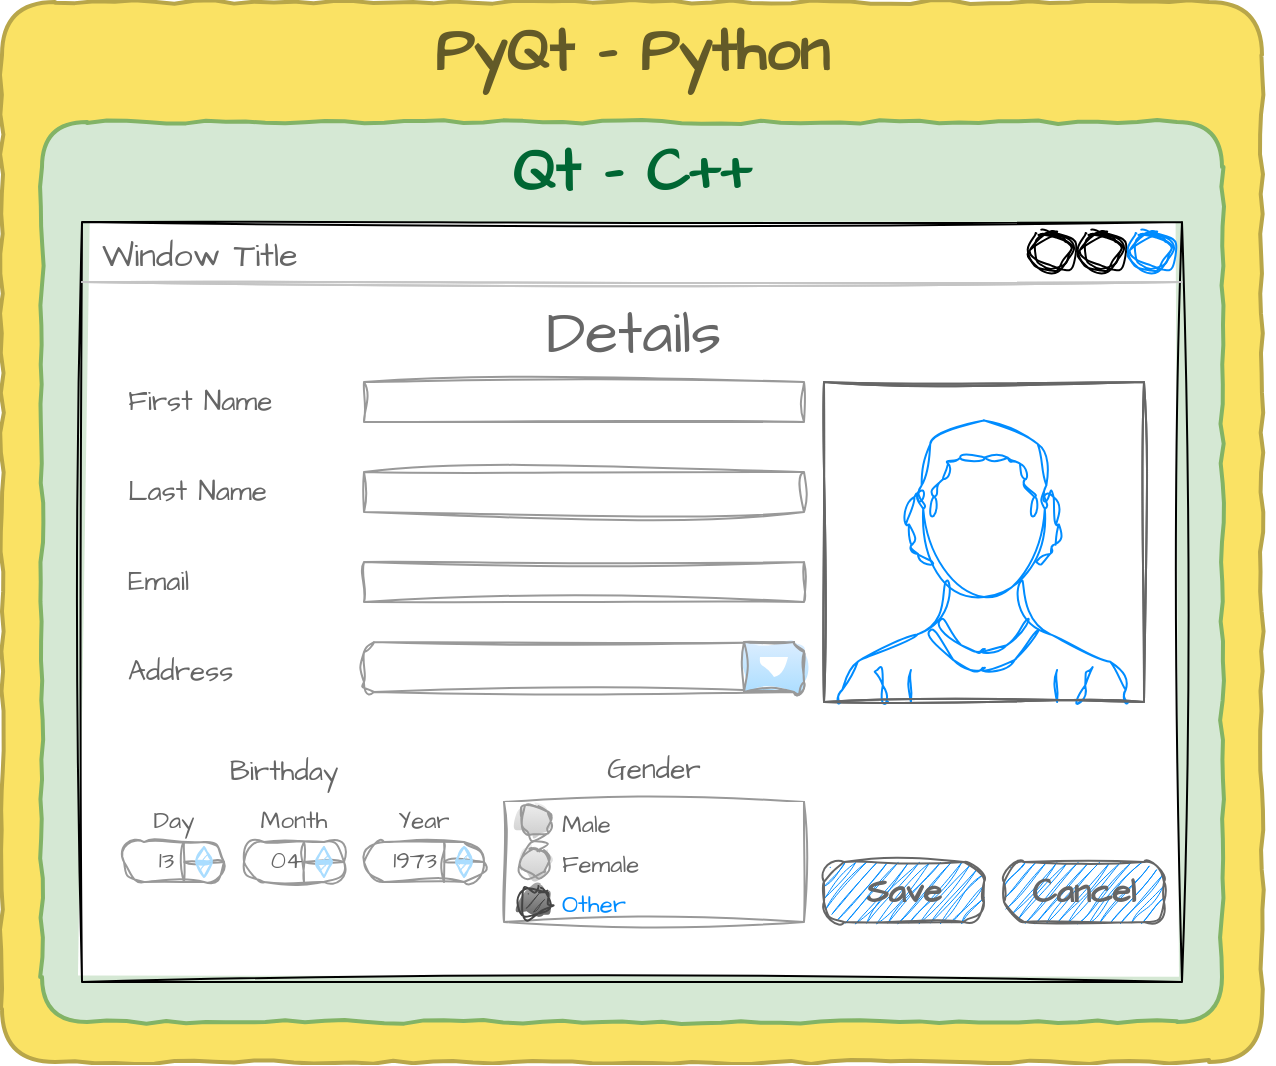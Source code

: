 <mxfile version="24.7.17">
  <diagram name="Page-1" id="T9054BuAZ0CgF5ovmWpN">
    <mxGraphModel dx="1434" dy="836" grid="1" gridSize="10" guides="1" tooltips="1" connect="1" arrows="1" fold="1" page="0" pageScale="1" pageWidth="827" pageHeight="1169" math="0" shadow="0">
      <root>
        <mxCell id="0" />
        <mxCell id="1" parent="0" />
        <mxCell id="UnbnQZLA7p6qEm0kbXrQ-112" value="PyQt - Python" style="rounded=1;whiteSpace=wrap;html=1;sketch=1;hachureGap=4;jiggle=2;curveFitting=1;fontFamily=Architects Daughter;fontSource=https%3A%2F%2Ffonts.googleapis.com%2Fcss%3Ffamily%3DArchitects%2BDaughter;verticalAlign=top;textShadow=0;fontSize=30;fontStyle=1;fillColor=#fae264;strokeColor=#B8A649;sketchStyle=comic;strokeWidth=2;fontColor=#635A28;arcSize=5;" vertex="1" parent="1">
          <mxGeometry x="80" y="290" width="630" height="530" as="geometry" />
        </mxCell>
        <mxCell id="UnbnQZLA7p6qEm0kbXrQ-111" value="Qt - C++" style="rounded=1;whiteSpace=wrap;html=1;sketch=1;hachureGap=4;jiggle=2;curveFitting=1;fontFamily=Architects Daughter;fontSource=https%3A%2F%2Ffonts.googleapis.com%2Fcss%3Ffamily%3DArchitects%2BDaughter;fillColor=#d5e8d4;strokeColor=#82b366;sketchStyle=comic;fontSize=30;verticalAlign=top;fontStyle=1;fontColor=#006633;strokeWidth=2;arcSize=5;" vertex="1" parent="1">
          <mxGeometry x="100" y="350" width="590" height="450" as="geometry" />
        </mxCell>
        <mxCell id="UnbnQZLA7p6qEm0kbXrQ-110" value="" style="group;fontStyle=1" vertex="1" connectable="0" parent="1">
          <mxGeometry x="120" y="400" width="596" height="405" as="geometry" />
        </mxCell>
        <mxCell id="UnbnQZLA7p6qEm0kbXrQ-2" value="Window Title" style="strokeWidth=1;shadow=0;dashed=0;align=center;html=1;shape=mxgraph.mockup.containers.window;align=left;verticalAlign=top;spacingLeft=8;strokeColor2=#008cff;strokeColor3=#c4c4c4;fontColor=#666666;mainText=;fontSize=17;labelBackgroundColor=none;whiteSpace=wrap;sketch=1;hachureGap=4;jiggle=2;curveFitting=1;fontFamily=Architects Daughter;fontSource=https%3A%2F%2Ffonts.googleapis.com%2Fcss%3Ffamily%3DArchitects%2BDaughter;" vertex="1" parent="UnbnQZLA7p6qEm0kbXrQ-110">
          <mxGeometry width="550" height="380" as="geometry" />
        </mxCell>
        <mxCell id="UnbnQZLA7p6qEm0kbXrQ-13" value="Save" style="strokeWidth=1;shadow=0;dashed=0;align=center;html=1;shape=mxgraph.mockup.buttons.button;strokeColor=#666666;fontColor=#666666;mainText=;buttonStyle=round;fontSize=17;fontStyle=1;fillColor=#008cff;whiteSpace=wrap;sketch=1;hachureGap=4;jiggle=2;curveFitting=1;fontFamily=Architects Daughter;fontSource=https%3A%2F%2Ffonts.googleapis.com%2Fcss%3Ffamily%3DArchitects%2BDaughter;" vertex="1" parent="UnbnQZLA7p6qEm0kbXrQ-110">
          <mxGeometry x="371" y="320" width="80" height="30" as="geometry" />
        </mxCell>
        <mxCell id="UnbnQZLA7p6qEm0kbXrQ-17" value="Cancel" style="strokeWidth=1;shadow=0;dashed=0;align=center;html=1;shape=mxgraph.mockup.buttons.button;strokeColor=#666666;fontColor=#666666;mainText=;buttonStyle=round;fontSize=17;fontStyle=1;fillColor=#008cff;whiteSpace=wrap;sketch=1;hachureGap=4;jiggle=2;curveFitting=1;fontFamily=Architects Daughter;fontSource=https%3A%2F%2Ffonts.googleapis.com%2Fcss%3Ffamily%3DArchitects%2BDaughter;" vertex="1" parent="UnbnQZLA7p6qEm0kbXrQ-110">
          <mxGeometry x="461" y="320" width="80" height="30" as="geometry" />
        </mxCell>
        <mxCell id="UnbnQZLA7p6qEm0kbXrQ-19" value="Details" style="text;html=1;align=center;verticalAlign=middle;whiteSpace=wrap;rounded=0;fontFamily=Architects Daughter;fontSource=https%3A%2F%2Ffonts.googleapis.com%2Fcss%3Ffamily%3DArchitects%2BDaughter;fontSize=30;fontColor=#666666;" vertex="1" parent="UnbnQZLA7p6qEm0kbXrQ-110">
          <mxGeometry x="11" y="40" width="530" height="30" as="geometry" />
        </mxCell>
        <mxCell id="UnbnQZLA7p6qEm0kbXrQ-20" value="" style="verticalLabelPosition=bottom;shadow=0;dashed=0;align=center;html=1;verticalAlign=top;strokeWidth=1;shape=mxgraph.mockup.containers.userMale;strokeColor=#666666;strokeColor2=#008cff;sketch=1;hachureGap=4;jiggle=2;curveFitting=1;fontFamily=Architects Daughter;fontSource=https%3A%2F%2Ffonts.googleapis.com%2Fcss%3Ffamily%3DArchitects%2BDaughter;" vertex="1" parent="UnbnQZLA7p6qEm0kbXrQ-110">
          <mxGeometry x="371" y="80" width="160" height="160" as="geometry" />
        </mxCell>
        <mxCell id="UnbnQZLA7p6qEm0kbXrQ-21" value="" style="rounded=0;whiteSpace=wrap;html=1;sketch=1;hachureGap=4;jiggle=2;curveFitting=1;fontFamily=Architects Daughter;fontSource=https%3A%2F%2Ffonts.googleapis.com%2Fcss%3Ffamily%3DArchitects%2BDaughter;strokeColor=#999999;" vertex="1" parent="UnbnQZLA7p6qEm0kbXrQ-110">
          <mxGeometry x="141" y="80" width="220" height="20" as="geometry" />
        </mxCell>
        <mxCell id="UnbnQZLA7p6qEm0kbXrQ-23" value="First Name" style="text;html=1;align=left;verticalAlign=middle;whiteSpace=wrap;rounded=0;fontFamily=Architects Daughter;fontSource=https%3A%2F%2Ffonts.googleapis.com%2Fcss%3Ffamily%3DArchitects%2BDaughter;fontColor=#666666;fontSize=14;" vertex="1" parent="UnbnQZLA7p6qEm0kbXrQ-110">
          <mxGeometry x="21" y="75" width="90" height="30" as="geometry" />
        </mxCell>
        <mxCell id="UnbnQZLA7p6qEm0kbXrQ-26" value="" style="rounded=0;whiteSpace=wrap;html=1;sketch=1;hachureGap=4;jiggle=2;curveFitting=1;fontFamily=Architects Daughter;fontSource=https%3A%2F%2Ffonts.googleapis.com%2Fcss%3Ffamily%3DArchitects%2BDaughter;strokeColor=#999999;" vertex="1" parent="UnbnQZLA7p6qEm0kbXrQ-110">
          <mxGeometry x="141" y="125" width="220" height="20" as="geometry" />
        </mxCell>
        <mxCell id="UnbnQZLA7p6qEm0kbXrQ-27" value="Last Name" style="text;html=1;align=left;verticalAlign=middle;whiteSpace=wrap;rounded=0;fontFamily=Architects Daughter;fontSource=https%3A%2F%2Ffonts.googleapis.com%2Fcss%3Ffamily%3DArchitects%2BDaughter;fontColor=#666666;fontSize=14;" vertex="1" parent="UnbnQZLA7p6qEm0kbXrQ-110">
          <mxGeometry x="21" y="120" width="90" height="30" as="geometry" />
        </mxCell>
        <mxCell id="UnbnQZLA7p6qEm0kbXrQ-40" value="" style="group;fontSize=14;" vertex="1" connectable="0" parent="UnbnQZLA7p6qEm0kbXrQ-110">
          <mxGeometry x="211" y="260" width="150" height="90" as="geometry" />
        </mxCell>
        <mxCell id="UnbnQZLA7p6qEm0kbXrQ-28" value="" style="swimlane;strokeColor=#999999;swimlaneFillColor=#FFFFFF;fillColor=#ffffff;fontColor=#666666;fontStyle=0;childLayout=stackLayout;horizontal=1;startSize=0;horizontalStack=0;resizeParent=1;resizeParentMax=0;resizeLast=0;collapsible=0;marginBottom=0;whiteSpace=wrap;html=1;sketch=1;hachureGap=4;jiggle=2;curveFitting=1;fontFamily=Architects Daughter;fontSource=https%3A%2F%2Ffonts.googleapis.com%2Fcss%3Ffamily%3DArchitects%2BDaughter;fontSize=12;" vertex="1" parent="UnbnQZLA7p6qEm0kbXrQ-40">
          <mxGeometry y="30" width="150" height="60" as="geometry" />
        </mxCell>
        <mxCell id="UnbnQZLA7p6qEm0kbXrQ-29" value="&lt;font color=&quot;#666666&quot; style=&quot;font-size: 12px;&quot;&gt;Male&lt;/font&gt;" style="text;strokeColor=none;align=left;verticalAlign=middle;spacingLeft=27;spacingRight=10;overflow=hidden;points=[[0,0.5],[1,0.5]];portConstraint=eastwest;rotatable=0;whiteSpace=wrap;html=1;fillColor=none;fontColor=inherit;fontSize=14;fontFamily=Architects Daughter;fontSource=https%3A%2F%2Ffonts.googleapis.com%2Fcss%3Ffamily%3DArchitects%2BDaughter;" vertex="1" parent="UnbnQZLA7p6qEm0kbXrQ-28">
          <mxGeometry width="150" height="20" as="geometry" />
        </mxCell>
        <mxCell id="UnbnQZLA7p6qEm0kbXrQ-30" value="" style="shape=ellipse;resizable=0;fillColor=#EEEEEE;strokeColor=#999999;gradientColor=#cccccc;html=1;sketch=1;hachureGap=4;jiggle=2;curveFitting=1;fontFamily=Architects Daughter;fontSource=https%3A%2F%2Ffonts.googleapis.com%2Fcss%3Ffamily%3DArchitects%2BDaughter;" vertex="1" parent="UnbnQZLA7p6qEm0kbXrQ-29">
          <mxGeometry y="0.5" width="15" height="15" relative="1" as="geometry">
            <mxPoint x="8" y="-7.5" as="offset" />
          </mxGeometry>
        </mxCell>
        <mxCell id="UnbnQZLA7p6qEm0kbXrQ-31" value="&lt;font color=&quot;#666666&quot; style=&quot;font-size: 12px;&quot;&gt;Female&lt;/font&gt;" style="text;strokeColor=none;align=left;verticalAlign=middle;spacingLeft=27;spacingRight=10;overflow=hidden;points=[[0,0.5],[1,0.5]];portConstraint=eastwest;rotatable=0;whiteSpace=wrap;html=1;rSize=5;fillColor=none;fontColor=inherit;fontSize=14;fontFamily=Architects Daughter;fontSource=https%3A%2F%2Ffonts.googleapis.com%2Fcss%3Ffamily%3DArchitects%2BDaughter;" vertex="1" parent="UnbnQZLA7p6qEm0kbXrQ-28">
          <mxGeometry y="20" width="150" height="20" as="geometry" />
        </mxCell>
        <mxCell id="UnbnQZLA7p6qEm0kbXrQ-32" value="" style="shape=ellipse;resizable=0;fillColor=#EEEEEE;strokeColor=#999999;gradientColor=#cccccc;html=1;sketch=1;hachureGap=4;jiggle=2;curveFitting=1;fontFamily=Architects Daughter;fontSource=https%3A%2F%2Ffonts.googleapis.com%2Fcss%3Ffamily%3DArchitects%2BDaughter;" vertex="1" parent="UnbnQZLA7p6qEm0kbXrQ-31">
          <mxGeometry y="0.5" width="15" height="15" relative="1" as="geometry">
            <mxPoint x="8" y="-7.5" as="offset" />
          </mxGeometry>
        </mxCell>
        <mxCell id="UnbnQZLA7p6qEm0kbXrQ-33" value="&lt;font style=&quot;font-size: 12px;&quot;&gt;Other&lt;/font&gt;" style="text;strokeColor=none;align=left;verticalAlign=middle;spacingLeft=27;spacingRight=10;overflow=hidden;points=[[0,0.5],[1,0.5]];portConstraint=eastwest;rotatable=0;whiteSpace=wrap;html=1;rSize=5;fillColor=none;fontColor=#008CFF;fontSize=14;fontFamily=Architects Daughter;fontSource=https%3A%2F%2Ffonts.googleapis.com%2Fcss%3Ffamily%3DArchitects%2BDaughter;" vertex="1" parent="UnbnQZLA7p6qEm0kbXrQ-28">
          <mxGeometry y="40" width="150" height="20" as="geometry" />
        </mxCell>
        <mxCell id="UnbnQZLA7p6qEm0kbXrQ-34" value="" style="shape=ellipse;resizable=0;fillColor=#AAAAAA;gradientColor=#666666;strokeColor=#444444;html=1;sketch=1;hachureGap=4;jiggle=2;curveFitting=1;fontFamily=Architects Daughter;fontSource=https%3A%2F%2Ffonts.googleapis.com%2Fcss%3Ffamily%3DArchitects%2BDaughter;" vertex="1" parent="UnbnQZLA7p6qEm0kbXrQ-33">
          <mxGeometry y="0.5" width="15" height="15" relative="1" as="geometry">
            <mxPoint x="8" y="-7.5" as="offset" />
          </mxGeometry>
        </mxCell>
        <mxCell id="UnbnQZLA7p6qEm0kbXrQ-35" value="" style="shape=ellipse;resizable=0;fillColor=#444444;strokeColor=none;html=1;sketch=1;hachureGap=4;jiggle=2;curveFitting=1;fontFamily=Architects Daughter;fontSource=https%3A%2F%2Ffonts.googleapis.com%2Fcss%3Ffamily%3DArchitects%2BDaughter;" vertex="1" parent="UnbnQZLA7p6qEm0kbXrQ-34">
          <mxGeometry x="0.2" y="0.2" width="9" height="9" relative="1" as="geometry" />
        </mxCell>
        <mxCell id="UnbnQZLA7p6qEm0kbXrQ-39" value="Gender" style="text;html=1;align=center;verticalAlign=bottom;whiteSpace=wrap;rounded=0;fontFamily=Architects Daughter;fontSource=https%3A%2F%2Ffonts.googleapis.com%2Fcss%3Ffamily%3DArchitects%2BDaughter;fontColor=#666666;fontSize=14;" vertex="1" parent="UnbnQZLA7p6qEm0kbXrQ-40">
          <mxGeometry width="150" height="25" as="geometry" />
        </mxCell>
        <mxCell id="UnbnQZLA7p6qEm0kbXrQ-41" value="" style="strokeWidth=1;shadow=0;dashed=0;align=center;html=1;shape=mxgraph.mockup.forms.comboBox;strokeColor=#999999;fillColor=#ddeeff;align=left;fillColor2=#aaddff;mainText=;fontColor=#666666;fontSize=17;spacingLeft=3;sketch=1;hachureGap=4;jiggle=2;curveFitting=1;fontFamily=Architects Daughter;fontSource=https%3A%2F%2Ffonts.googleapis.com%2Fcss%3Ffamily%3DArchitects%2BDaughter;" vertex="1" parent="UnbnQZLA7p6qEm0kbXrQ-110">
          <mxGeometry x="141" y="210" width="220" height="25" as="geometry" />
        </mxCell>
        <mxCell id="UnbnQZLA7p6qEm0kbXrQ-42" value="Day" style="text;html=1;align=center;verticalAlign=middle;whiteSpace=wrap;rounded=0;fontFamily=Architects Daughter;fontSource=https%3A%2F%2Ffonts.googleapis.com%2Fcss%3Ffamily%3DArchitects%2BDaughter;fontColor=#666666;fontSize=12;" vertex="1" parent="UnbnQZLA7p6qEm0kbXrQ-110">
          <mxGeometry x="21" y="290" width="50" height="20" as="geometry" />
        </mxCell>
        <mxCell id="UnbnQZLA7p6qEm0kbXrQ-46" value="" style="rounded=0;whiteSpace=wrap;html=1;sketch=1;hachureGap=4;jiggle=2;curveFitting=1;fontFamily=Architects Daughter;fontSource=https%3A%2F%2Ffonts.googleapis.com%2Fcss%3Ffamily%3DArchitects%2BDaughter;strokeColor=#999999;" vertex="1" parent="UnbnQZLA7p6qEm0kbXrQ-110">
          <mxGeometry x="141" y="170" width="220" height="20" as="geometry" />
        </mxCell>
        <mxCell id="UnbnQZLA7p6qEm0kbXrQ-47" value="Email" style="text;html=1;align=left;verticalAlign=middle;whiteSpace=wrap;rounded=0;fontFamily=Architects Daughter;fontSource=https%3A%2F%2Ffonts.googleapis.com%2Fcss%3Ffamily%3DArchitects%2BDaughter;fontColor=#666666;fontSize=14;" vertex="1" parent="UnbnQZLA7p6qEm0kbXrQ-110">
          <mxGeometry x="21" y="165" width="90" height="30" as="geometry" />
        </mxCell>
        <mxCell id="UnbnQZLA7p6qEm0kbXrQ-101" value="&lt;table style=&quot;width: 100%; height: 100%; font-size: 12px;&quot; cellspacing=&quot;0&quot; cellpadding=&quot;0&quot;&gt;&lt;tbody style=&quot;font-size: 12px;&quot;&gt;&lt;tr style=&quot;font-size: 12px;&quot;&gt;&lt;td style=&quot;width: 85%; font-size: 12px;&quot;&gt;13&lt;/td&gt;&lt;td style=&quot;width: 15%; font-size: 12px;&quot;&gt;&lt;/td&gt;&lt;/tr&gt;&lt;/tbody&gt;&lt;/table&gt;" style="strokeWidth=1;shadow=0;dashed=0;align=center;html=1;shape=mxgraph.mockup.forms.spinner;strokeColor=#999999;spinLayout=right;spinStyle=normal;adjStyle=triangle;fillColor=#aaddff;fontSize=12;fontColor=#666666;mainText=;html=1;overflow=fill;sketch=1;hachureGap=4;jiggle=2;curveFitting=1;fontFamily=Architects Daughter;fontSource=https%3A%2F%2Ffonts.googleapis.com%2Fcss%3Ffamily%3DArchitects%2BDaughter;" vertex="1" parent="UnbnQZLA7p6qEm0kbXrQ-110">
          <mxGeometry x="21" y="310" width="50" height="20" as="geometry" />
        </mxCell>
        <mxCell id="UnbnQZLA7p6qEm0kbXrQ-102" value="&lt;table style=&quot;width: 100%; height: 100%; font-size: 12px;&quot; cellspacing=&quot;0&quot; cellpadding=&quot;0&quot;&gt;&lt;tbody style=&quot;font-size: 12px;&quot;&gt;&lt;tr style=&quot;font-size: 12px;&quot;&gt;&lt;td style=&quot;width: 85%; font-size: 12px;&quot;&gt;04&lt;/td&gt;&lt;td style=&quot;width: 15%; font-size: 12px;&quot;&gt;&lt;/td&gt;&lt;/tr&gt;&lt;/tbody&gt;&lt;/table&gt;" style="strokeWidth=1;shadow=0;dashed=0;align=center;html=1;shape=mxgraph.mockup.forms.spinner;strokeColor=#999999;spinLayout=right;spinStyle=normal;adjStyle=triangle;fillColor=#aaddff;fontSize=12;fontColor=#666666;mainText=;html=1;overflow=fill;sketch=1;hachureGap=4;jiggle=2;curveFitting=1;fontFamily=Architects Daughter;fontSource=https%3A%2F%2Ffonts.googleapis.com%2Fcss%3Ffamily%3DArchitects%2BDaughter;" vertex="1" parent="UnbnQZLA7p6qEm0kbXrQ-110">
          <mxGeometry x="81" y="310" width="50" height="20" as="geometry" />
        </mxCell>
        <mxCell id="UnbnQZLA7p6qEm0kbXrQ-103" value="&lt;table style=&quot;width: 100%; height: 100%; font-size: 12px;&quot; cellspacing=&quot;0&quot; cellpadding=&quot;0&quot;&gt;&lt;tbody style=&quot;font-size: 12px;&quot;&gt;&lt;tr style=&quot;font-size: 12px;&quot;&gt;&lt;td style=&quot;width: 85%; font-size: 12px;&quot;&gt;1973&lt;/td&gt;&lt;td style=&quot;width: 15%; font-size: 12px;&quot;&gt;&lt;/td&gt;&lt;/tr&gt;&lt;/tbody&gt;&lt;/table&gt;" style="strokeWidth=1;shadow=0;dashed=0;align=center;html=1;shape=mxgraph.mockup.forms.spinner;strokeColor=#999999;spinLayout=right;spinStyle=normal;adjStyle=triangle;fillColor=#aaddff;fontSize=12;fontColor=#666666;mainText=;html=1;overflow=fill;sketch=1;hachureGap=4;jiggle=2;curveFitting=1;fontFamily=Architects Daughter;fontSource=https%3A%2F%2Ffonts.googleapis.com%2Fcss%3Ffamily%3DArchitects%2BDaughter;" vertex="1" parent="UnbnQZLA7p6qEm0kbXrQ-110">
          <mxGeometry x="141" y="310" width="60" height="20" as="geometry" />
        </mxCell>
        <mxCell id="UnbnQZLA7p6qEm0kbXrQ-104" value="Birthday" style="text;html=1;align=center;verticalAlign=middle;whiteSpace=wrap;rounded=0;fontFamily=Architects Daughter;fontSource=https%3A%2F%2Ffonts.googleapis.com%2Fcss%3Ffamily%3DArchitects%2BDaughter;fontColor=#666666;fontSize=14;" vertex="1" parent="UnbnQZLA7p6qEm0kbXrQ-110">
          <mxGeometry x="11" y="260" width="180" height="30" as="geometry" />
        </mxCell>
        <mxCell id="UnbnQZLA7p6qEm0kbXrQ-105" value="Month" style="text;html=1;align=center;verticalAlign=middle;whiteSpace=wrap;rounded=0;fontFamily=Architects Daughter;fontSource=https%3A%2F%2Ffonts.googleapis.com%2Fcss%3Ffamily%3DArchitects%2BDaughter;fontColor=#666666;fontSize=12;" vertex="1" parent="UnbnQZLA7p6qEm0kbXrQ-110">
          <mxGeometry x="81" y="290" width="50" height="20" as="geometry" />
        </mxCell>
        <mxCell id="UnbnQZLA7p6qEm0kbXrQ-107" value="Year" style="text;html=1;align=center;verticalAlign=middle;whiteSpace=wrap;rounded=0;fontFamily=Architects Daughter;fontSource=https%3A%2F%2Ffonts.googleapis.com%2Fcss%3Ffamily%3DArchitects%2BDaughter;fontColor=#666666;fontSize=12;" vertex="1" parent="UnbnQZLA7p6qEm0kbXrQ-110">
          <mxGeometry x="141" y="290" width="60" height="20" as="geometry" />
        </mxCell>
        <mxCell id="UnbnQZLA7p6qEm0kbXrQ-108" value="Address" style="text;html=1;align=left;verticalAlign=middle;whiteSpace=wrap;rounded=0;fontFamily=Architects Daughter;fontSource=https%3A%2F%2Ffonts.googleapis.com%2Fcss%3Ffamily%3DArchitects%2BDaughter;fontColor=#666666;fontSize=14;" vertex="1" parent="UnbnQZLA7p6qEm0kbXrQ-110">
          <mxGeometry x="21" y="210" width="90" height="30" as="geometry" />
        </mxCell>
      </root>
    </mxGraphModel>
  </diagram>
</mxfile>
